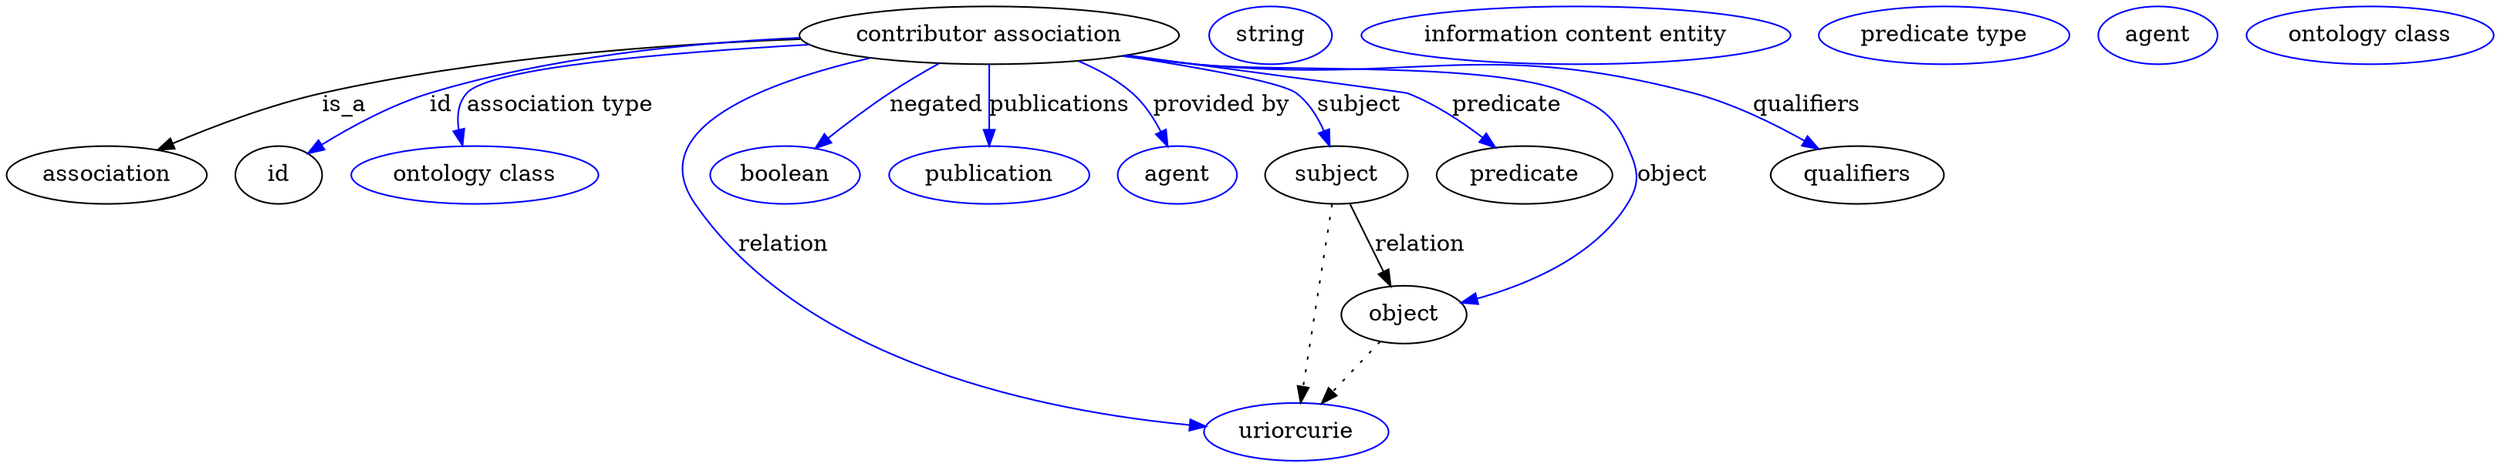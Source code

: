 digraph {
	graph [bb="0,0,1273.8,283"];
	node [label="\N"];
	"contributor association"	 [height=0.5,
		label="contributor association",
		pos="520.05,265",
		width=2.5276];
	association	 [height=0.5,
		pos="50.046,178",
		width=1.3902];
	"contributor association" -> association	 [label=is_a,
		lp="183.05,221.5",
		pos="e,78.797,192.85 434.23,259.01 347.59,252.44 219.94,241.21 172.05,229 142.91,221.58 111.66,208.4 88.081,197.3"];
	id	 [height=0.5,
		pos="145.05,178",
		width=0.75];
	"contributor association" -> id	 [color=blue,
		label=id,
		lp="235.55,221.5",
		pos="e,162.84,191.72 435.16,258.38 363.47,252.07 266.8,241.67 230.05,229 208.9,221.71 187.33,208.68 171.2,197.62",
		style=solid];
	"association type"	 [color=blue,
		height=0.5,
		label="ontology class",
		pos="252.05,178",
		width=1.7151];
	"contributor association" -> "association type"	 [color=blue,
		label="association type",
		lp="294.05,221.5",
		pos="e,245.67,196.11 433.84,259.14 359.49,253.18 262.17,242.85 250.05,229 244.63,222.81 243.4,214.41 244.04,206.21",
		style=solid];
	relation	 [color=blue,
		height=0.5,
		label=uriorcurie,
		pos="678.05,18",
		width=1.2638];
	"contributor association" -> relation	 [color=blue,
		label=relation,
		lp="415.05,134.5",
		pos="e,634.39,23.213 462.9,250.99 408.44,234.66 338.65,204.17 367.05,160 424.05,71.3 551.7,37.325 624.5,24.836",
		style=solid];
	negated	 [color=blue,
		height=0.5,
		label=boolean,
		pos="414.05,178",
		width=1.0652];
	"contributor association" -> negated	 [color=blue,
		label=negated,
		lp="494.55,221.5",
		pos="e,432.15,194.13 496.4,247.32 488.87,241.57 480.54,235.1 473.05,229 462.03,220.03 450.13,209.84 439.92,200.95",
		style=solid];
	publications	 [color=blue,
		height=0.5,
		label=publication,
		pos="520.05,178",
		width=1.3902];
	"contributor association" -> publications	 [color=blue,
		label=publications,
		lp="553.55,221.5",
		pos="e,520.05,196 520.05,246.97 520.05,235.19 520.05,219.56 520.05,206.16",
		style=solid];
	"provided by"	 [color=blue,
		height=0.5,
		label=agent,
		pos="618.05,178",
		width=0.83048];
	"contributor association" -> "provided by"	 [color=blue,
		label="provided by",
		lp="636.05,221.5",
		pos="e,611.82,195.78 562.28,248.91 572.52,243.65 582.86,237.04 591.05,229 597.9,222.27 603.41,213.42 607.62,204.99",
		style=solid];
	subject	 [height=0.5,
		pos="702.05,178",
		width=0.99297];
	"contributor association" -> subject	 [color=blue,
		label=subject,
		lp="705.55,221.5",
		pos="e,696.01,196.14 584.91,252.26 623.21,244.3 665.64,234.54 673.05,229 681.07,222.99 687.21,214.07 691.73,205.36",
		style=solid];
	predicate	 [height=0.5,
		pos="799.05,178",
		width=1.1916];
	"contributor association" -> predicate	 [color=blue,
		label=predicate,
		lp="781.05,221.5",
		pos="e,781.48,194.43 587.26,252.76 598.21,250.81 609.44,248.83 620.05,247 668.43,238.65 683.76,247.97 729.05,229 745.2,222.23 761.15,\
211.07 773.73,200.9",
		style=solid];
	object	 [height=0.5,
		pos="738.05,91",
		width=0.9027];
	"contributor association" -> object	 [color=blue,
		label=object,
		lp="874.05,178",
		pos="e,766.72,99.483 585.28,252.45 596.83,250.46 608.77,248.55 620.05,247 704.08,235.48 731.47,260.94 810.05,229 831.72,220.19 840.94,\
217.1 851.05,196 857.96,181.57 858.87,173.95 851.05,160 835.19,131.74 802.52,113.68 776.37,103.15",
		style=solid];
	qualifiers	 [height=0.5,
		pos="974.05,178",
		width=1.2277];
	"contributor association" -> qualifiers	 [color=blue,
		label=qualifiers,
		lp="949.05,221.5",
		pos="e,954.22,194.25 584.7,252.27 596.43,250.27 608.58,248.41 620.05,247 680.17,239.62 834.38,247.55 892.05,229 911.39,222.78 930.8,211.01 \
945.87,200.35",
		style=solid];
	association_id	 [color=blue,
		height=0.5,
		label=string,
		pos="660.05,265",
		width=0.84854];
	subject -> relation	 [pos="e,680.78,36.223 699.34,159.96 695.2,132.35 687.25,79.375 682.32,46.525",
		style=dotted];
	subject -> object	 [label=relation,
		lp="744.05,134.5",
		pos="e,730.72,108.71 709.5,159.97 714.51,147.88 721.19,131.73 726.83,118.09"];
	"contributor association_subject"	 [color=blue,
		height=0.5,
		label="information content entity",
		pos="812.05,265",
		width=2.8706];
	"contributor association_predicate"	 [color=blue,
		height=0.5,
		label="predicate type",
		pos="994.05,265",
		width=1.679];
	object -> relation	 [pos="e,692.23,35.261 724.43,74.435 716.85,65.207 707.25,53.528 698.75,43.191",
		style=dotted];
	"contributor association_object"	 [color=blue,
		height=0.5,
		label=agent,
		pos="1102,265",
		width=0.83048];
	"contributor association_qualifiers"	 [color=blue,
		height=0.5,
		label="ontology class",
		pos="1212,265",
		width=1.7151];
}
